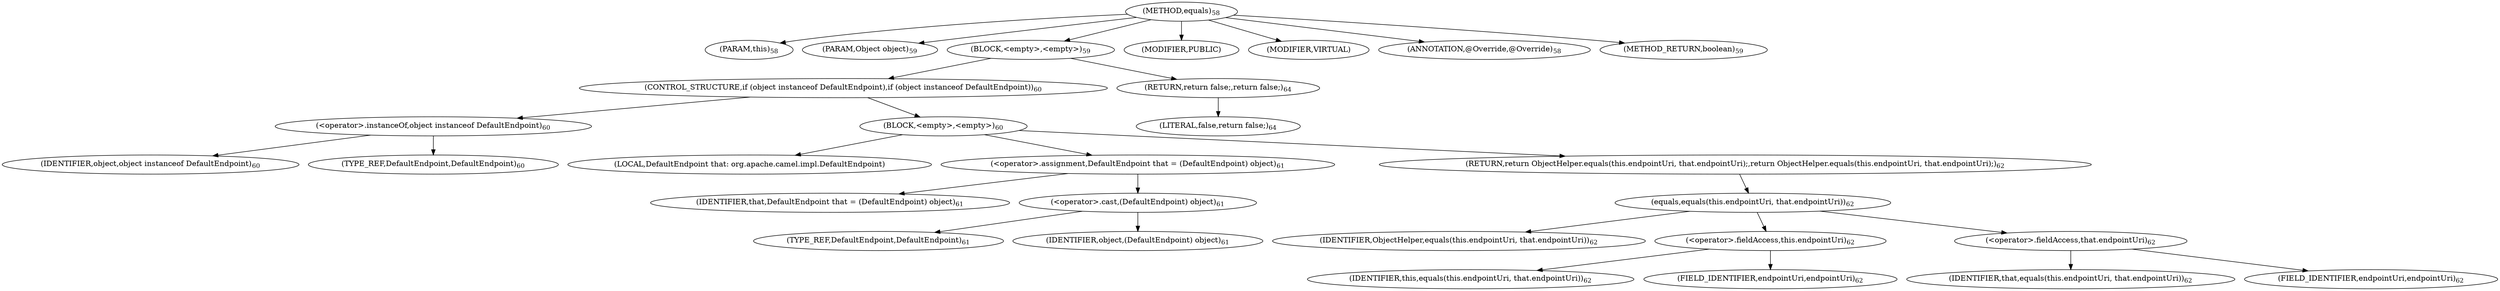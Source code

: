 digraph "equals" {  
"120" [label = <(METHOD,equals)<SUB>58</SUB>> ]
"10" [label = <(PARAM,this)<SUB>58</SUB>> ]
"121" [label = <(PARAM,Object object)<SUB>59</SUB>> ]
"122" [label = <(BLOCK,&lt;empty&gt;,&lt;empty&gt;)<SUB>59</SUB>> ]
"123" [label = <(CONTROL_STRUCTURE,if (object instanceof DefaultEndpoint),if (object instanceof DefaultEndpoint))<SUB>60</SUB>> ]
"124" [label = <(&lt;operator&gt;.instanceOf,object instanceof DefaultEndpoint)<SUB>60</SUB>> ]
"125" [label = <(IDENTIFIER,object,object instanceof DefaultEndpoint)<SUB>60</SUB>> ]
"126" [label = <(TYPE_REF,DefaultEndpoint,DefaultEndpoint)<SUB>60</SUB>> ]
"127" [label = <(BLOCK,&lt;empty&gt;,&lt;empty&gt;)<SUB>60</SUB>> ]
"128" [label = <(LOCAL,DefaultEndpoint that: org.apache.camel.impl.DefaultEndpoint)> ]
"129" [label = <(&lt;operator&gt;.assignment,DefaultEndpoint that = (DefaultEndpoint) object)<SUB>61</SUB>> ]
"130" [label = <(IDENTIFIER,that,DefaultEndpoint that = (DefaultEndpoint) object)<SUB>61</SUB>> ]
"131" [label = <(&lt;operator&gt;.cast,(DefaultEndpoint) object)<SUB>61</SUB>> ]
"132" [label = <(TYPE_REF,DefaultEndpoint,DefaultEndpoint)<SUB>61</SUB>> ]
"133" [label = <(IDENTIFIER,object,(DefaultEndpoint) object)<SUB>61</SUB>> ]
"134" [label = <(RETURN,return ObjectHelper.equals(this.endpointUri, that.endpointUri);,return ObjectHelper.equals(this.endpointUri, that.endpointUri);)<SUB>62</SUB>> ]
"135" [label = <(equals,equals(this.endpointUri, that.endpointUri))<SUB>62</SUB>> ]
"136" [label = <(IDENTIFIER,ObjectHelper,equals(this.endpointUri, that.endpointUri))<SUB>62</SUB>> ]
"137" [label = <(&lt;operator&gt;.fieldAccess,this.endpointUri)<SUB>62</SUB>> ]
"9" [label = <(IDENTIFIER,this,equals(this.endpointUri, that.endpointUri))<SUB>62</SUB>> ]
"138" [label = <(FIELD_IDENTIFIER,endpointUri,endpointUri)<SUB>62</SUB>> ]
"139" [label = <(&lt;operator&gt;.fieldAccess,that.endpointUri)<SUB>62</SUB>> ]
"140" [label = <(IDENTIFIER,that,equals(this.endpointUri, that.endpointUri))<SUB>62</SUB>> ]
"141" [label = <(FIELD_IDENTIFIER,endpointUri,endpointUri)<SUB>62</SUB>> ]
"142" [label = <(RETURN,return false;,return false;)<SUB>64</SUB>> ]
"143" [label = <(LITERAL,false,return false;)<SUB>64</SUB>> ]
"144" [label = <(MODIFIER,PUBLIC)> ]
"145" [label = <(MODIFIER,VIRTUAL)> ]
"146" [label = <(ANNOTATION,@Override,@Override)<SUB>58</SUB>> ]
"147" [label = <(METHOD_RETURN,boolean)<SUB>59</SUB>> ]
  "120" -> "10" 
  "120" -> "121" 
  "120" -> "122" 
  "120" -> "144" 
  "120" -> "145" 
  "120" -> "146" 
  "120" -> "147" 
  "122" -> "123" 
  "122" -> "142" 
  "123" -> "124" 
  "123" -> "127" 
  "124" -> "125" 
  "124" -> "126" 
  "127" -> "128" 
  "127" -> "129" 
  "127" -> "134" 
  "129" -> "130" 
  "129" -> "131" 
  "131" -> "132" 
  "131" -> "133" 
  "134" -> "135" 
  "135" -> "136" 
  "135" -> "137" 
  "135" -> "139" 
  "137" -> "9" 
  "137" -> "138" 
  "139" -> "140" 
  "139" -> "141" 
  "142" -> "143" 
}
